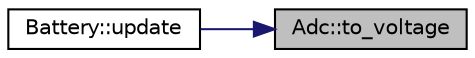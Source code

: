 digraph "Adc::to_voltage"
{
 // LATEX_PDF_SIZE
  edge [fontname="Helvetica",fontsize="10",labelfontname="Helvetica",labelfontsize="10"];
  node [fontname="Helvetica",fontsize="10",shape=record];
  rankdir="RL";
  Node1 [label="Adc::to_voltage",height=0.2,width=0.4,color="black", fillcolor="grey75", style="filled", fontcolor="black",tooltip=" "];
  Node1 -> Node2 [dir="back",color="midnightblue",fontsize="10",style="solid",fontname="Helvetica"];
  Node2 [label="Battery::update",height=0.2,width=0.4,color="black", fillcolor="white", style="filled",URL="$classBattery.html#ae9579689aa2ccb4e790b7fe3d719841f",tooltip=" "];
}

